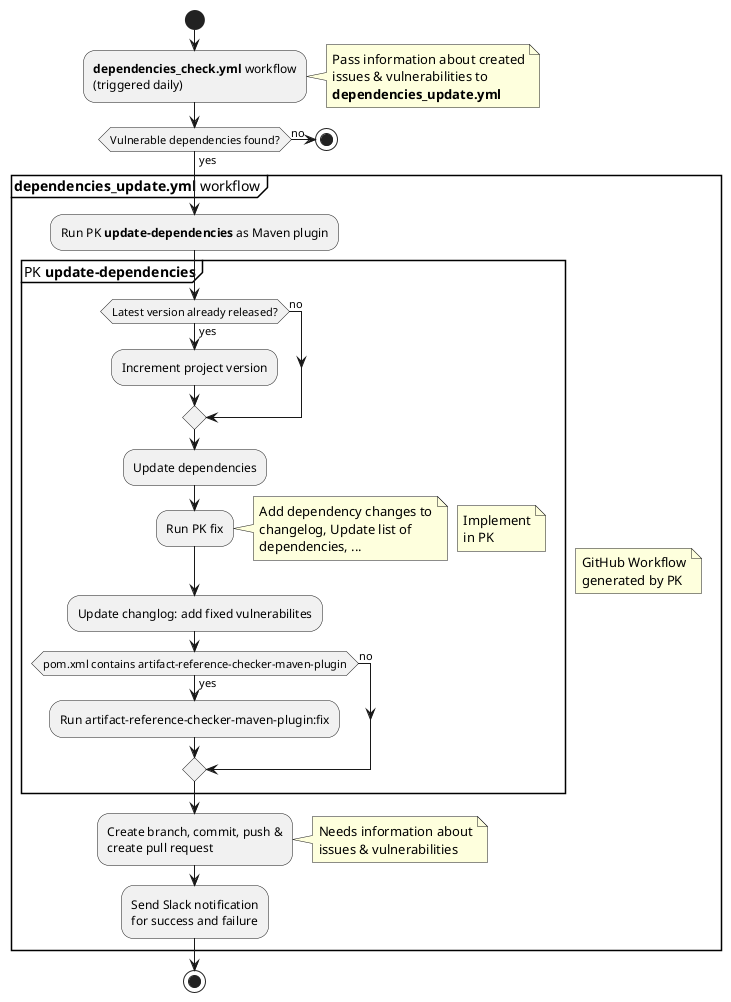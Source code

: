 @startuml dependencies_update_process

start
:**dependencies_check.yml** workflow
(triggered daily);
note right
  Pass information about created
  issues & vulnerabilities to
  **dependencies_update.yml**
end note
if(Vulnerable dependencies found?) then (yes)
  group **dependencies_update.yml** workflow
    note right
      GitHub Workflow
      generated by PK
    end note
    :Run PK **update-dependencies** as Maven plugin;
    group PK **update-dependencies**
      note right
        Implement
        in PK
      end note
      if(Latest version already released?) then (yes)
        :Increment project version;
      else (no)
      endif
      :Update dependencies;
      :Run PK fix;
      note right
        Add dependency changes to
        changelog, Update list of
        dependencies, ...
      end note
      :Update changlog: add fixed vulnerabilites;
      if(pom.xml contains artifact-reference-checker-maven-plugin) then (yes)
        :Run artifact-reference-checker-maven-plugin:fix;
      else (no)
      endif
    end group
    :Create branch, commit, push &
    create pull request;
    note right
      Needs information about
      issues & vulnerabilities
    end note
    :Send Slack notification
    for success and failure;
  end group
else (no)
  stop
endif
stop
@enduml
